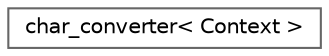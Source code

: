 digraph "类继承关系图"
{
 // LATEX_PDF_SIZE
  bgcolor="transparent";
  edge [fontname=Helvetica,fontsize=10,labelfontname=Helvetica,labelfontsize=10];
  node [fontname=Helvetica,fontsize=10,shape=box,height=0.2,width=0.4];
  rankdir="LR";
  Node0 [id="Node000000",label="char_converter\< Context \>",height=0.2,width=0.4,color="grey40", fillcolor="white", style="filled",URL="$classdetail_1_1char__converter.html",tooltip=" "];
}
